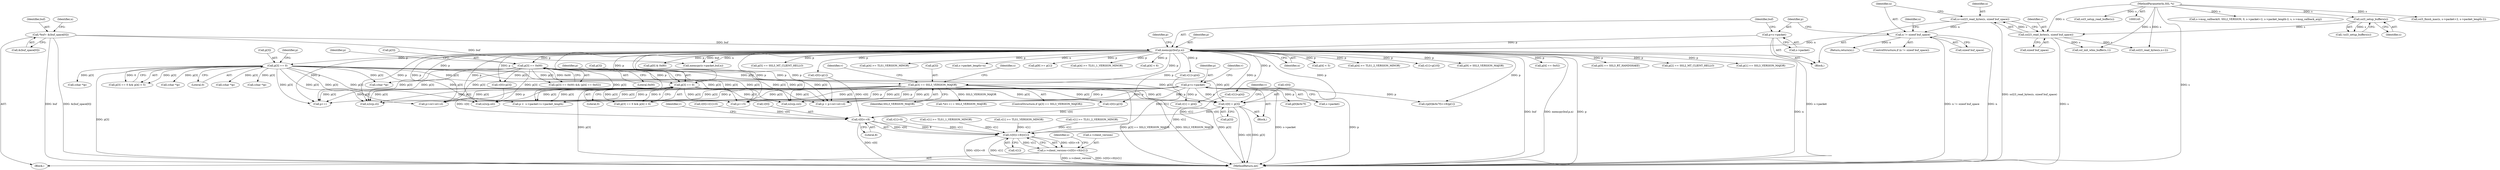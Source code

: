 digraph "0_openssl_26a59d9b46574e457870197dffa802871b4c8fc7_0@array" {
"1000720" [label="(Call,v[0] = p[3])"];
"1000715" [label="(Call,p=s->packet)"];
"1000474" [label="(Call,p[3] == 0)"];
"1000213" [label="(Call,memcpy(buf,p,n))"];
"1000150" [label="(Call,*buf= &(buf_space[0]))"];
"1000208" [label="(Call,p=s->packet)"];
"1000202" [label="(Call,n != sizeof buf_space)"];
"1000195" [label="(Call,n=ssl23_read_bytes(s, sizeof buf_space))"];
"1000197" [label="(Call,ssl23_read_bytes(s, sizeof buf_space))"];
"1000192" [label="(Call,ssl3_setup_buffers(s))"];
"1000146" [label="(MethodParameterIn,SSL *s)"];
"1000447" [label="(Call,p[3] == 0)"];
"1000269" [label="(Call,p[3] == SSL3_VERSION_MAJOR)"];
"1000232" [label="(Call,p[3] == 0x00)"];
"1001257" [label="(Call,v[0]<<8)"];
"1001256" [label="(Call,(v[0]<<8)|v[1])"];
"1001252" [label="(Call,s->client_version=(v[0]<<8)|v[1])"];
"1001261" [label="(Literal,8)"];
"1000473" [label="(Call,p[3] == 0 && p[4] < 6)"];
"1000273" [label="(Identifier,SSL3_VERSION_MAJOR)"];
"1000192" [label="(Call,ssl3_setup_buffers(s))"];
"1000720" [label="(Call,v[0] = p[3])"];
"1000796" [label="(Call,s->msg_callback(0, SSL2_VERSION, 0, s->packet+2, s->packet_length-2, s, s->msg_callback_arg))"];
"1000724" [label="(Call,p[3])"];
"1000454" [label="(Identifier,p)"];
"1000825" [label="(Call,n2s(p,sil))"];
"1000219" [label="(Call,p[0] & 0x80)"];
"1001114" [label="(Call,memcpy(s->packet,buf,n))"];
"1000199" [label="(Call,sizeof buf_space)"];
"1000481" [label="(Identifier,p)"];
"1000446" [label="(Call,p[3] == 0 && p[4] < 5)"];
"1001000" [label="(Call,p++)"];
"1000231" [label="(Call,(p[3] == 0x00) && (p[4] == 0x02))"];
"1000208" [label="(Call,p=s->packet)"];
"1000819" [label="(Call,p+=5)"];
"1000270" [label="(Call,p[3])"];
"1000202" [label="(Call,n != sizeof buf_space)"];
"1000440" [label="(Call,p[5] == SSL3_MT_CLIENT_HELLO)"];
"1000166" [label="(Identifier,n)"];
"1000985" [label="(Call,p <  s->packet+s->packet_length)"];
"1000290" [label="(Call,p[4] >= TLS1_VERSION_MINOR)"];
"1001258" [label="(Call,v[0])"];
"1001256" [label="(Call,(v[0]<<8)|v[1])"];
"1000722" [label="(Identifier,v)"];
"1000250" [label="(Call,v[1]=p[4])"];
"1001080" [label="(Call,s->packet_length=n)"];
"1000232" [label="(Call,p[3] == 0x00)"];
"1000716" [label="(Identifier,p)"];
"1000977" [label="(Call,p+csl+sil+cl)"];
"1000676" [label="(Call,(char *)p)"];
"1000448" [label="(Call,p[3])"];
"1000180" [label="(Block,)"];
"1000282" [label="(Call,v[1]=p[4])"];
"1000457" [label="(Call,p[9] >= p[1])"];
"1000269" [label="(Call,p[3] == SSL3_VERSION_MAJOR)"];
"1000239" [label="(Identifier,p)"];
"1000323" [label="(Call,p[4] >= TLS1_1_VERSION_MINOR)"];
"1000736" [label="(Call,((p[0]&0x7f)<<8)|p[1])"];
"1000151" [label="(Identifier,buf)"];
"1000715" [label="(Call,p=s->packet)"];
"1000729" [label="(Identifier,v)"];
"1000479" [label="(Call,p[4] < 6)"];
"1001263" [label="(Identifier,v)"];
"1000644" [label="(Call,(char *)p)"];
"1000181" [label="(Call,v[0]=v[1]=0)"];
"1000185" [label="(Call,v[1]=0)"];
"1000465" [label="(Call,v[0]=p[1])"];
"1000204" [label="(Call,sizeof buf_space)"];
"1000215" [label="(Identifier,p)"];
"1000738" [label="(Call,p[0]&0x7f)"];
"1000711" [label="(Block,)"];
"1001257" [label="(Call,v[0]<<8)"];
"1000661" [label="(Call,(char *)p)"];
"1001262" [label="(Call,v[1])"];
"1000243" [label="(Call,v[0]=p[3])"];
"1000147" [label="(Block,)"];
"1000721" [label="(Call,v[0])"];
"1000216" [label="(Identifier,n)"];
"1000233" [label="(Call,p[3])"];
"1000822" [label="(Call,n2s(p,csl))"];
"1000452" [label="(Call,p[4] < 5)"];
"1001076" [label="(Call,ssl_init_wbio_buffer(s,1))"];
"1000540" [label="(Call,v[1] >= TLS1_1_VERSION_MINOR)"];
"1000193" [label="(Identifier,s)"];
"1000780" [label="(Call,ssl3_finish_mac(s, s->packet+2, s->packet_length-2))"];
"1000727" [label="(Call,v[1] = p[4])"];
"1000717" [label="(Call,s->packet)"];
"1000478" [label="(Literal,0)"];
"1000298" [label="(Call,p[4] >= TLS1_2_VERSION_MINOR)"];
"1000451" [label="(Literal,0)"];
"1000206" [label="(Return,return(n);)"];
"1000447" [label="(Call,p[3] == 0)"];
"1000635" [label="(Call,(char *)p)"];
"1000210" [label="(Call,s->packet)"];
"1000203" [label="(Identifier,n)"];
"1000236" [label="(Literal,0x00)"];
"1001252" [label="(Call,s->client_version=(v[0]<<8)|v[1])"];
"1001097" [label="(Call,ssl3_setup_read_buffer(s))"];
"1000868" [label="(Call,*(d++) = SSL3_VERSION_MAJOR)"];
"1000150" [label="(Call,*buf= &(buf_space[0]))"];
"1000201" [label="(ControlStructure,if (n != sizeof buf_space))"];
"1000268" [label="(ControlStructure,if (p[3] == SSL3_VERSION_MAJOR))"];
"1000474" [label="(Call,p[3] == 0)"];
"1000475" [label="(Call,p[3])"];
"1000509" [label="(Call,v[1] >= TLS1_VERSION_MINOR)"];
"1000197" [label="(Call,ssl23_read_bytes(s, sizeof buf_space))"];
"1000209" [label="(Identifier,p)"];
"1001267" [label="(Identifier,s)"];
"1000501" [label="(Call,v[1]=p[10])"];
"1000490" [label="(Call,p[9] > SSL3_VERSION_MAJOR)"];
"1000975" [label="(Call,p = p+csl+sil+cl)"];
"1000207" [label="(Identifier,n)"];
"1000214" [label="(Identifier,buf)"];
"1000221" [label="(Identifier,p)"];
"1000237" [label="(Call,p[4] == 0x02)"];
"1000152" [label="(Call,&(buf_space[0]))"];
"1000196" [label="(Identifier,n)"];
"1000517" [label="(Call,v[1] >= TLS1_2_VERSION_MINOR)"];
"1000195" [label="(Call,n=ssl23_read_bytes(s, sizeof buf_space))"];
"1000275" [label="(Call,v[0]=p[3])"];
"1001274" [label="(MethodReturn,int)"];
"1001253" [label="(Call,s->client_version)"];
"1000428" [label="(Call,p[0] == SSL3_RT_HANDSHAKE)"];
"1000689" [label="(Identifier,s)"];
"1000769" [label="(Call,ssl23_read_bytes(s,n+2))"];
"1000224" [label="(Call,p[2] == SSL2_MT_CLIENT_HELLO)"];
"1000198" [label="(Identifier,s)"];
"1000653" [label="(Call,(char *)p)"];
"1000191" [label="(Call,!ssl3_setup_buffers(s))"];
"1000828" [label="(Call,n2s(p,cl))"];
"1000146" [label="(MethodParameterIn,SSL *s)"];
"1000434" [label="(Call,p[1] == SSL3_VERSION_MAJOR)"];
"1000213" [label="(Call,memcpy(buf,p,n))"];
"1000277" [label="(Identifier,v)"];
"1000720" -> "1000711"  [label="AST: "];
"1000720" -> "1000724"  [label="CFG: "];
"1000721" -> "1000720"  [label="AST: "];
"1000724" -> "1000720"  [label="AST: "];
"1000729" -> "1000720"  [label="CFG: "];
"1000720" -> "1001274"  [label="DDG: p[3]"];
"1000720" -> "1001274"  [label="DDG: v[0]"];
"1000715" -> "1000720"  [label="DDG: p"];
"1000474" -> "1000720"  [label="DDG: p[3]"];
"1000269" -> "1000720"  [label="DDG: p[3]"];
"1000447" -> "1000720"  [label="DDG: p[3]"];
"1000213" -> "1000720"  [label="DDG: p"];
"1000232" -> "1000720"  [label="DDG: p[3]"];
"1000720" -> "1001257"  [label="DDG: v[0]"];
"1000715" -> "1000711"  [label="AST: "];
"1000715" -> "1000717"  [label="CFG: "];
"1000716" -> "1000715"  [label="AST: "];
"1000717" -> "1000715"  [label="AST: "];
"1000722" -> "1000715"  [label="CFG: "];
"1000715" -> "1001274"  [label="DDG: p"];
"1000715" -> "1001274"  [label="DDG: s->packet"];
"1000715" -> "1000727"  [label="DDG: p"];
"1000715" -> "1000738"  [label="DDG: p"];
"1000715" -> "1000736"  [label="DDG: p"];
"1000715" -> "1000819"  [label="DDG: p"];
"1000715" -> "1000822"  [label="DDG: p"];
"1000715" -> "1000825"  [label="DDG: p"];
"1000715" -> "1000828"  [label="DDG: p"];
"1000715" -> "1000975"  [label="DDG: p"];
"1000715" -> "1000977"  [label="DDG: p"];
"1000715" -> "1000985"  [label="DDG: p"];
"1000715" -> "1001000"  [label="DDG: p"];
"1000474" -> "1000473"  [label="AST: "];
"1000474" -> "1000478"  [label="CFG: "];
"1000475" -> "1000474"  [label="AST: "];
"1000478" -> "1000474"  [label="AST: "];
"1000481" -> "1000474"  [label="CFG: "];
"1000473" -> "1000474"  [label="CFG: "];
"1000474" -> "1001274"  [label="DDG: p[3]"];
"1000474" -> "1000473"  [label="DDG: p[3]"];
"1000474" -> "1000473"  [label="DDG: 0"];
"1000213" -> "1000474"  [label="DDG: p"];
"1000447" -> "1000474"  [label="DDG: p[3]"];
"1000474" -> "1000819"  [label="DDG: p[3]"];
"1000474" -> "1000822"  [label="DDG: p[3]"];
"1000474" -> "1000825"  [label="DDG: p[3]"];
"1000474" -> "1000828"  [label="DDG: p[3]"];
"1000474" -> "1000975"  [label="DDG: p[3]"];
"1000474" -> "1000977"  [label="DDG: p[3]"];
"1000474" -> "1000985"  [label="DDG: p[3]"];
"1000474" -> "1001000"  [label="DDG: p[3]"];
"1000213" -> "1000180"  [label="AST: "];
"1000213" -> "1000216"  [label="CFG: "];
"1000214" -> "1000213"  [label="AST: "];
"1000215" -> "1000213"  [label="AST: "];
"1000216" -> "1000213"  [label="AST: "];
"1000221" -> "1000213"  [label="CFG: "];
"1000213" -> "1001274"  [label="DDG: n"];
"1000213" -> "1001274"  [label="DDG: buf"];
"1000213" -> "1001274"  [label="DDG: memcpy(buf,p,n)"];
"1000213" -> "1001274"  [label="DDG: p"];
"1000150" -> "1000213"  [label="DDG: buf"];
"1000208" -> "1000213"  [label="DDG: p"];
"1000202" -> "1000213"  [label="DDG: n"];
"1000213" -> "1000219"  [label="DDG: p"];
"1000213" -> "1000224"  [label="DDG: p"];
"1000213" -> "1000232"  [label="DDG: p"];
"1000213" -> "1000237"  [label="DDG: p"];
"1000213" -> "1000243"  [label="DDG: p"];
"1000213" -> "1000250"  [label="DDG: p"];
"1000213" -> "1000269"  [label="DDG: p"];
"1000213" -> "1000275"  [label="DDG: p"];
"1000213" -> "1000282"  [label="DDG: p"];
"1000213" -> "1000290"  [label="DDG: p"];
"1000213" -> "1000298"  [label="DDG: p"];
"1000213" -> "1000323"  [label="DDG: p"];
"1000213" -> "1000428"  [label="DDG: p"];
"1000213" -> "1000434"  [label="DDG: p"];
"1000213" -> "1000440"  [label="DDG: p"];
"1000213" -> "1000447"  [label="DDG: p"];
"1000213" -> "1000452"  [label="DDG: p"];
"1000213" -> "1000457"  [label="DDG: p"];
"1000213" -> "1000465"  [label="DDG: p"];
"1000213" -> "1000479"  [label="DDG: p"];
"1000213" -> "1000490"  [label="DDG: p"];
"1000213" -> "1000501"  [label="DDG: p"];
"1000213" -> "1000635"  [label="DDG: p"];
"1000213" -> "1000727"  [label="DDG: p"];
"1000213" -> "1000736"  [label="DDG: p"];
"1000213" -> "1000819"  [label="DDG: p"];
"1000213" -> "1000822"  [label="DDG: p"];
"1000213" -> "1000825"  [label="DDG: p"];
"1000213" -> "1000828"  [label="DDG: p"];
"1000213" -> "1000975"  [label="DDG: p"];
"1000213" -> "1000977"  [label="DDG: p"];
"1000213" -> "1000985"  [label="DDG: p"];
"1000213" -> "1001000"  [label="DDG: p"];
"1000213" -> "1001080"  [label="DDG: n"];
"1000213" -> "1001114"  [label="DDG: buf"];
"1000213" -> "1001114"  [label="DDG: n"];
"1000150" -> "1000147"  [label="AST: "];
"1000150" -> "1000152"  [label="CFG: "];
"1000151" -> "1000150"  [label="AST: "];
"1000152" -> "1000150"  [label="AST: "];
"1000166" -> "1000150"  [label="CFG: "];
"1000150" -> "1001274"  [label="DDG: buf"];
"1000150" -> "1001274"  [label="DDG: &(buf_space[0])"];
"1000150" -> "1001114"  [label="DDG: buf"];
"1000208" -> "1000180"  [label="AST: "];
"1000208" -> "1000210"  [label="CFG: "];
"1000209" -> "1000208"  [label="AST: "];
"1000210" -> "1000208"  [label="AST: "];
"1000214" -> "1000208"  [label="CFG: "];
"1000208" -> "1001274"  [label="DDG: s->packet"];
"1000202" -> "1000201"  [label="AST: "];
"1000202" -> "1000204"  [label="CFG: "];
"1000203" -> "1000202"  [label="AST: "];
"1000204" -> "1000202"  [label="AST: "];
"1000207" -> "1000202"  [label="CFG: "];
"1000209" -> "1000202"  [label="CFG: "];
"1000202" -> "1001274"  [label="DDG: n"];
"1000202" -> "1001274"  [label="DDG: n != sizeof buf_space"];
"1000195" -> "1000202"  [label="DDG: n"];
"1000202" -> "1000206"  [label="DDG: n"];
"1000195" -> "1000180"  [label="AST: "];
"1000195" -> "1000197"  [label="CFG: "];
"1000196" -> "1000195"  [label="AST: "];
"1000197" -> "1000195"  [label="AST: "];
"1000203" -> "1000195"  [label="CFG: "];
"1000195" -> "1001274"  [label="DDG: ssl23_read_bytes(s, sizeof buf_space)"];
"1000197" -> "1000195"  [label="DDG: s"];
"1000197" -> "1000199"  [label="CFG: "];
"1000198" -> "1000197"  [label="AST: "];
"1000199" -> "1000197"  [label="AST: "];
"1000197" -> "1001274"  [label="DDG: s"];
"1000192" -> "1000197"  [label="DDG: s"];
"1000146" -> "1000197"  [label="DDG: s"];
"1000197" -> "1000769"  [label="DDG: s"];
"1000197" -> "1001076"  [label="DDG: s"];
"1000192" -> "1000191"  [label="AST: "];
"1000192" -> "1000193"  [label="CFG: "];
"1000193" -> "1000192"  [label="AST: "];
"1000191" -> "1000192"  [label="CFG: "];
"1000192" -> "1000191"  [label="DDG: s"];
"1000146" -> "1000192"  [label="DDG: s"];
"1000146" -> "1000145"  [label="AST: "];
"1000146" -> "1001274"  [label="DDG: s"];
"1000146" -> "1000769"  [label="DDG: s"];
"1000146" -> "1000780"  [label="DDG: s"];
"1000146" -> "1000796"  [label="DDG: s"];
"1000146" -> "1001076"  [label="DDG: s"];
"1000146" -> "1001097"  [label="DDG: s"];
"1000447" -> "1000446"  [label="AST: "];
"1000447" -> "1000451"  [label="CFG: "];
"1000448" -> "1000447"  [label="AST: "];
"1000451" -> "1000447"  [label="AST: "];
"1000454" -> "1000447"  [label="CFG: "];
"1000446" -> "1000447"  [label="CFG: "];
"1000447" -> "1001274"  [label="DDG: p[3]"];
"1000447" -> "1000446"  [label="DDG: p[3]"];
"1000447" -> "1000446"  [label="DDG: 0"];
"1000447" -> "1000635"  [label="DDG: p[3]"];
"1000447" -> "1000644"  [label="DDG: p[3]"];
"1000447" -> "1000653"  [label="DDG: p[3]"];
"1000447" -> "1000661"  [label="DDG: p[3]"];
"1000447" -> "1000676"  [label="DDG: p[3]"];
"1000447" -> "1000819"  [label="DDG: p[3]"];
"1000447" -> "1000822"  [label="DDG: p[3]"];
"1000447" -> "1000825"  [label="DDG: p[3]"];
"1000447" -> "1000828"  [label="DDG: p[3]"];
"1000447" -> "1000975"  [label="DDG: p[3]"];
"1000447" -> "1000977"  [label="DDG: p[3]"];
"1000447" -> "1000985"  [label="DDG: p[3]"];
"1000447" -> "1001000"  [label="DDG: p[3]"];
"1000269" -> "1000268"  [label="AST: "];
"1000269" -> "1000273"  [label="CFG: "];
"1000270" -> "1000269"  [label="AST: "];
"1000273" -> "1000269"  [label="AST: "];
"1000277" -> "1000269"  [label="CFG: "];
"1000689" -> "1000269"  [label="CFG: "];
"1000269" -> "1001274"  [label="DDG: p[3] == SSL3_VERSION_MAJOR"];
"1000269" -> "1001274"  [label="DDG: SSL3_VERSION_MAJOR"];
"1000269" -> "1001274"  [label="DDG: p[3]"];
"1000232" -> "1000269"  [label="DDG: p[3]"];
"1000269" -> "1000275"  [label="DDG: p[3]"];
"1000269" -> "1000819"  [label="DDG: p[3]"];
"1000269" -> "1000822"  [label="DDG: p[3]"];
"1000269" -> "1000825"  [label="DDG: p[3]"];
"1000269" -> "1000828"  [label="DDG: p[3]"];
"1000269" -> "1000868"  [label="DDG: SSL3_VERSION_MAJOR"];
"1000269" -> "1000975"  [label="DDG: p[3]"];
"1000269" -> "1000977"  [label="DDG: p[3]"];
"1000269" -> "1000985"  [label="DDG: p[3]"];
"1000269" -> "1001000"  [label="DDG: p[3]"];
"1000232" -> "1000231"  [label="AST: "];
"1000232" -> "1000236"  [label="CFG: "];
"1000233" -> "1000232"  [label="AST: "];
"1000236" -> "1000232"  [label="AST: "];
"1000239" -> "1000232"  [label="CFG: "];
"1000231" -> "1000232"  [label="CFG: "];
"1000232" -> "1000231"  [label="DDG: p[3]"];
"1000232" -> "1000231"  [label="DDG: 0x00"];
"1000232" -> "1000243"  [label="DDG: p[3]"];
"1000232" -> "1000819"  [label="DDG: p[3]"];
"1000232" -> "1000822"  [label="DDG: p[3]"];
"1000232" -> "1000825"  [label="DDG: p[3]"];
"1000232" -> "1000828"  [label="DDG: p[3]"];
"1000232" -> "1000975"  [label="DDG: p[3]"];
"1000232" -> "1000977"  [label="DDG: p[3]"];
"1000232" -> "1000985"  [label="DDG: p[3]"];
"1000232" -> "1001000"  [label="DDG: p[3]"];
"1001257" -> "1001256"  [label="AST: "];
"1001257" -> "1001261"  [label="CFG: "];
"1001258" -> "1001257"  [label="AST: "];
"1001261" -> "1001257"  [label="AST: "];
"1001263" -> "1001257"  [label="CFG: "];
"1001257" -> "1001274"  [label="DDG: v[0]"];
"1001257" -> "1001256"  [label="DDG: v[0]"];
"1001257" -> "1001256"  [label="DDG: 8"];
"1000181" -> "1001257"  [label="DDG: v[0]"];
"1000275" -> "1001257"  [label="DDG: v[0]"];
"1000243" -> "1001257"  [label="DDG: v[0]"];
"1000465" -> "1001257"  [label="DDG: v[0]"];
"1001256" -> "1001252"  [label="AST: "];
"1001256" -> "1001262"  [label="CFG: "];
"1001262" -> "1001256"  [label="AST: "];
"1001252" -> "1001256"  [label="CFG: "];
"1001256" -> "1001274"  [label="DDG: v[0]<<8"];
"1001256" -> "1001274"  [label="DDG: v[1]"];
"1001256" -> "1001252"  [label="DDG: v[0]<<8"];
"1001256" -> "1001252"  [label="DDG: v[1]"];
"1000185" -> "1001256"  [label="DDG: v[1]"];
"1000250" -> "1001256"  [label="DDG: v[1]"];
"1000517" -> "1001256"  [label="DDG: v[1]"];
"1000509" -> "1001256"  [label="DDG: v[1]"];
"1000282" -> "1001256"  [label="DDG: v[1]"];
"1000540" -> "1001256"  [label="DDG: v[1]"];
"1000727" -> "1001256"  [label="DDG: v[1]"];
"1001252" -> "1000147"  [label="AST: "];
"1001253" -> "1001252"  [label="AST: "];
"1001267" -> "1001252"  [label="CFG: "];
"1001252" -> "1001274"  [label="DDG: s->client_version"];
"1001252" -> "1001274"  [label="DDG: (v[0]<<8)|v[1]"];
}
